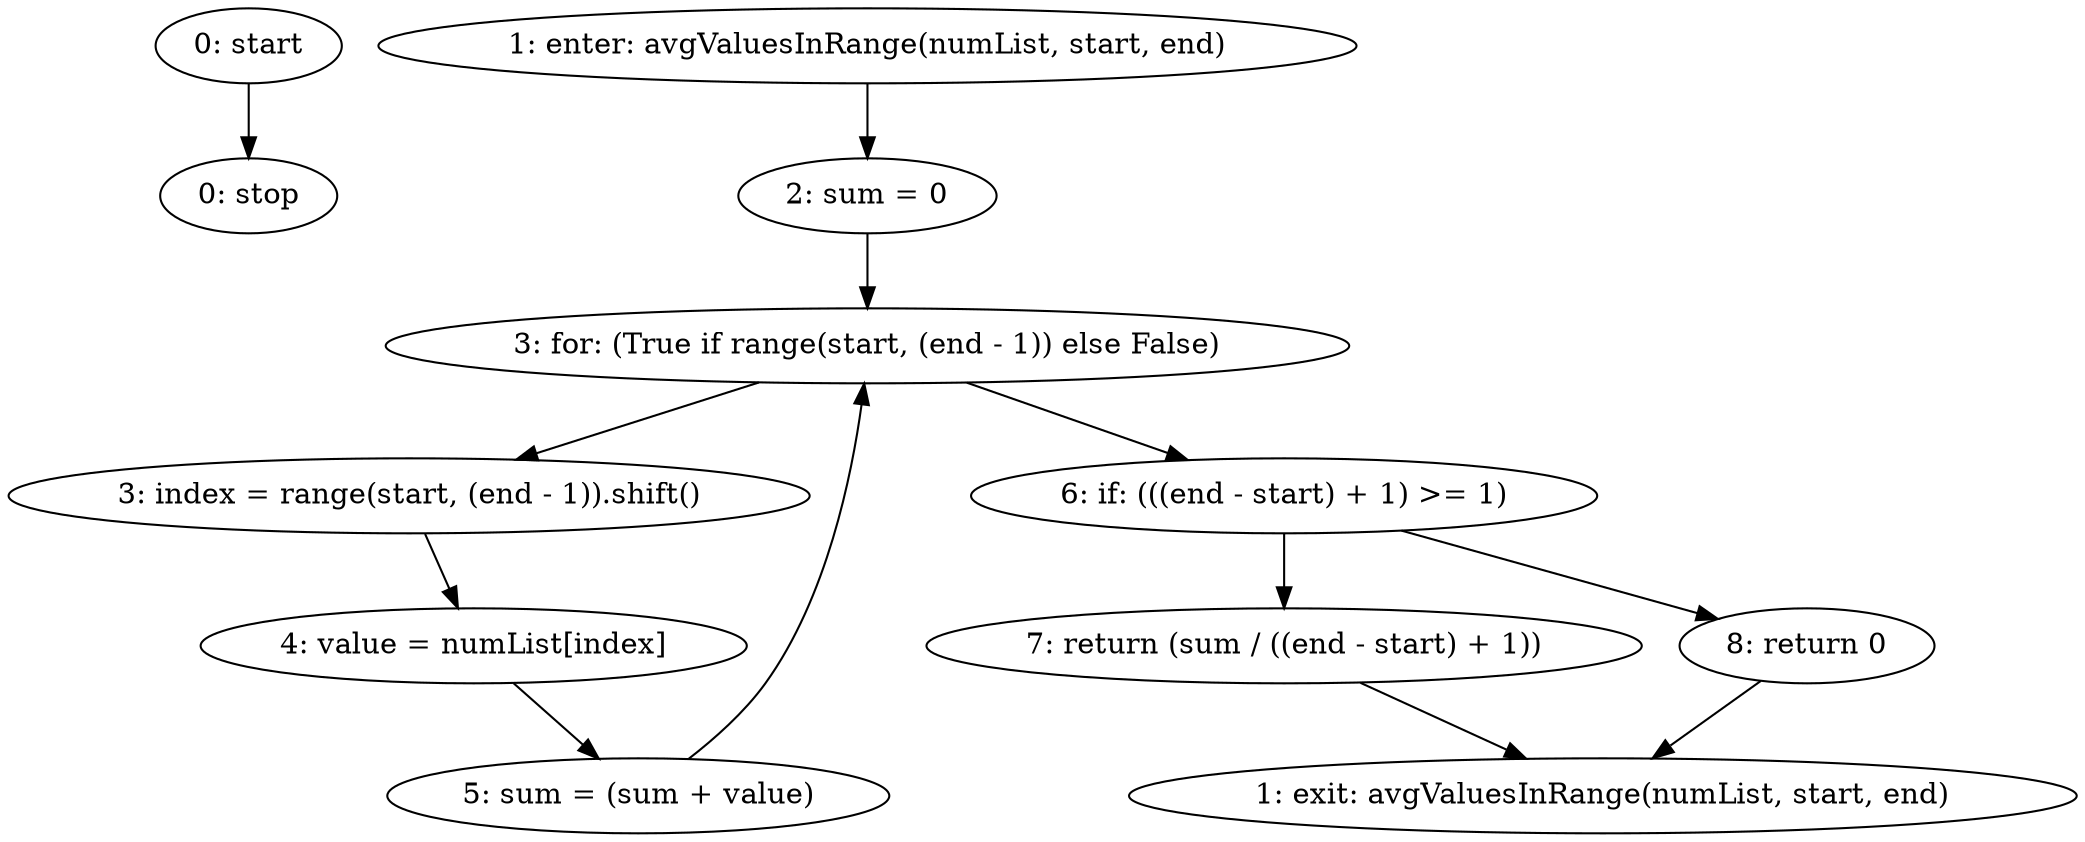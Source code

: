 strict digraph "" {
	node [label="\N"];
	0	[label="0: start"];
	11	[label="0: stop"];
	0 -> 11;
	1	[label="1: enter: avgValuesInRange(numList, start, end)"];
	3	[label="2: sum = 0"];
	1 -> 3;
	2	[label="1: exit: avgValuesInRange(numList, start, end)"];
	9	[label="7: return (sum / ((end - start) + 1))"];
	9 -> 2;
	10	[label="8: return 0"];
	10 -> 2;
	4	[label="3: for: (True if range(start, (end - 1)) else False)"];
	3 -> 4;
	5	[label="3: index = range(start, (end - 1)).shift()"];
	4 -> 5;
	8	[label="6: if: (((end - start) + 1) >= 1)"];
	4 -> 8;
	7	[label="5: sum = (sum + value)"];
	7 -> 4;
	6	[label="4: value = numList[index]"];
	5 -> 6;
	6 -> 7;
	8 -> 9;
	8 -> 10;
}

